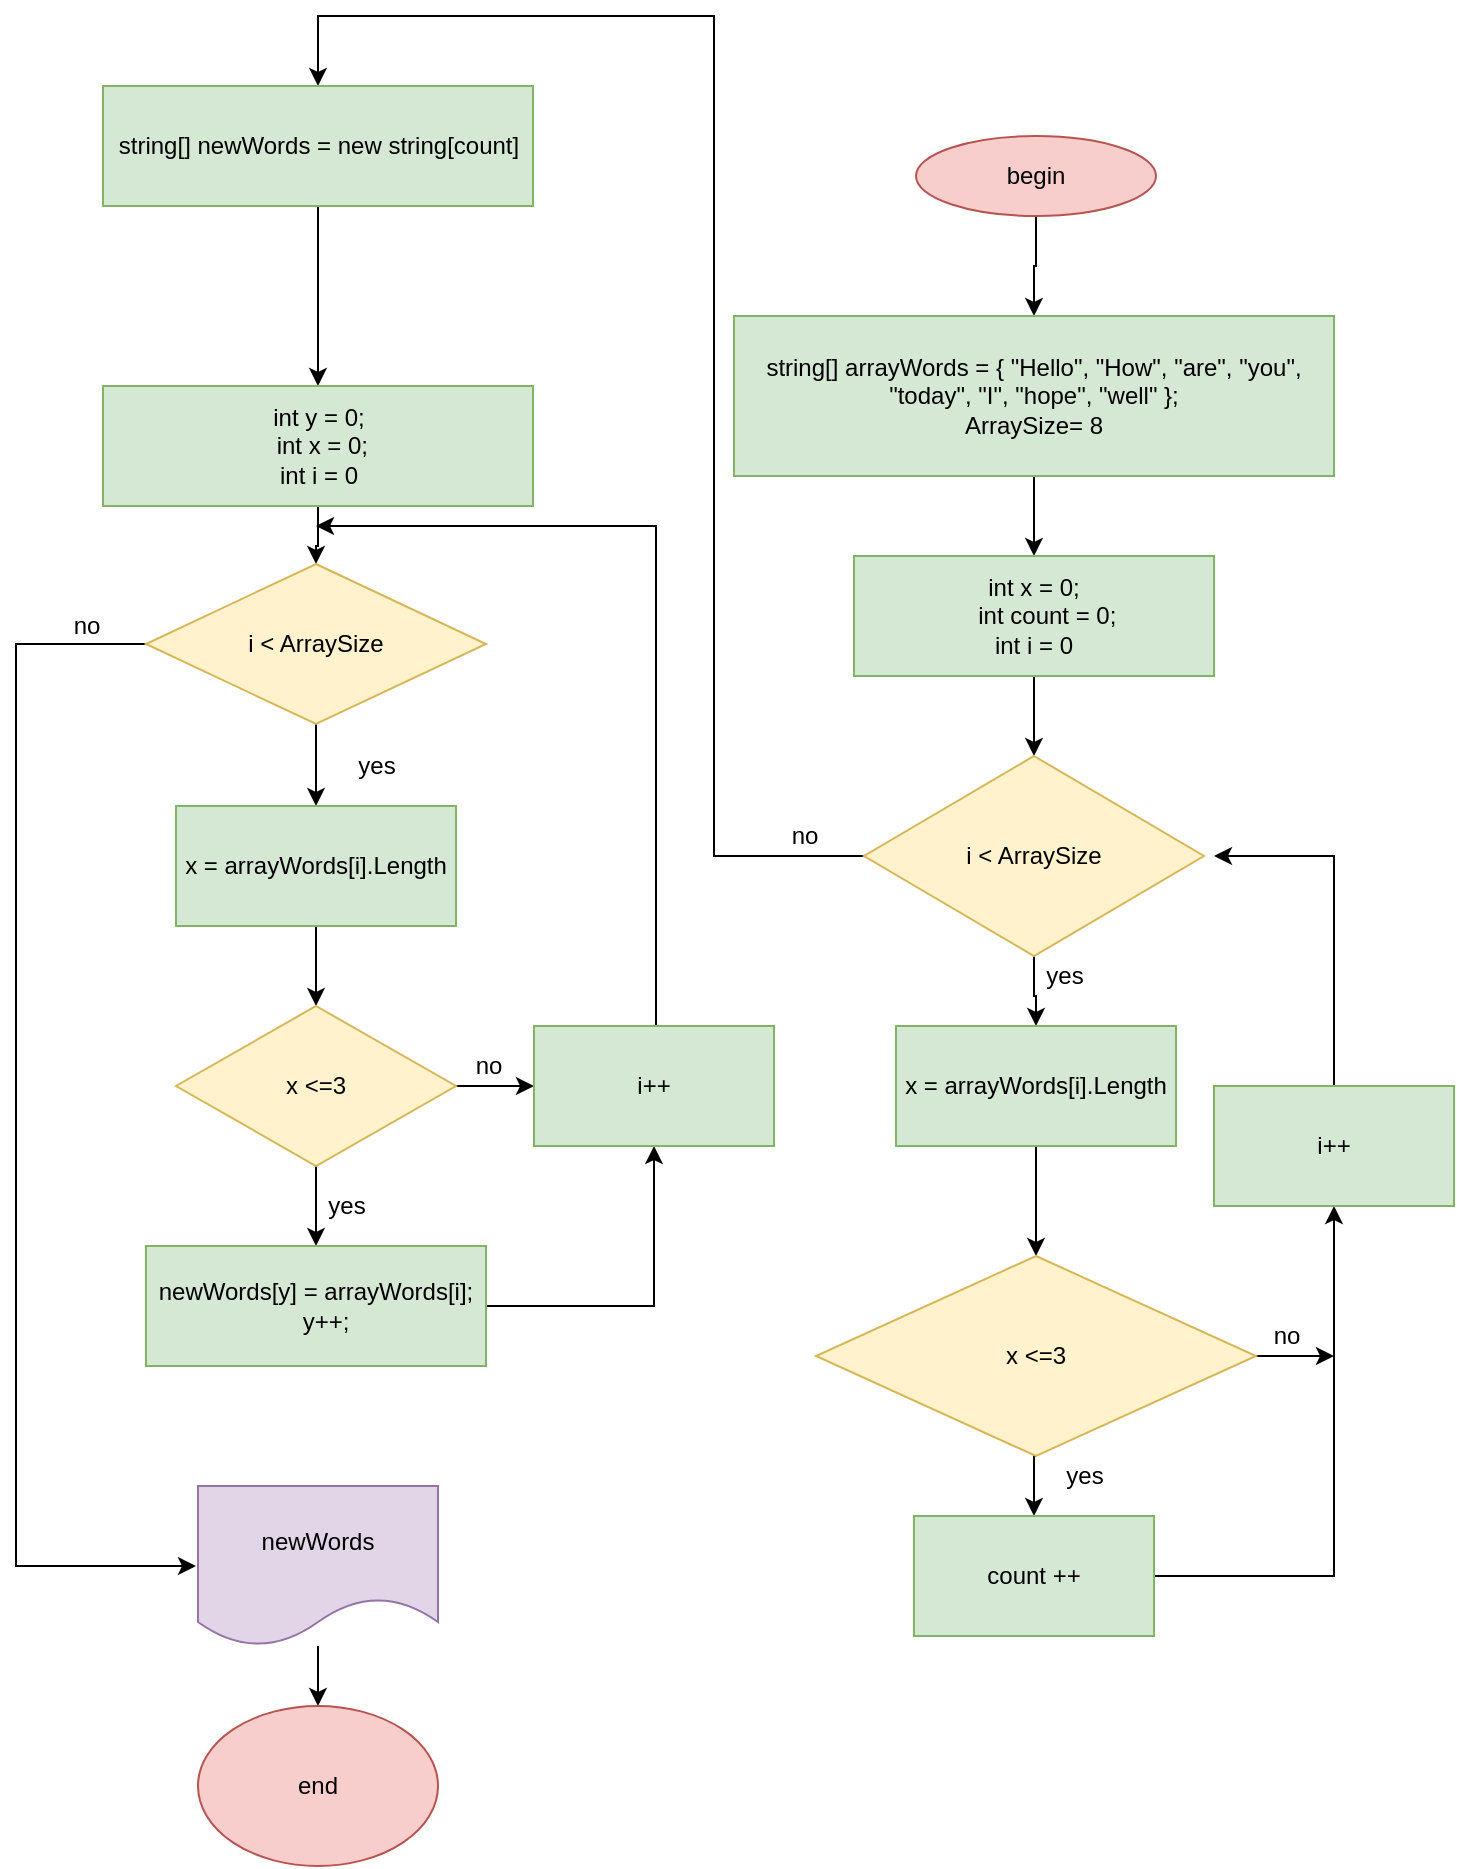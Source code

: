 <mxfile version="20.3.0" type="device"><diagram id="-9o-NHMgyl-8LT_6kGpU" name="Страница 1"><mxGraphModel dx="903" dy="1148" grid="1" gridSize="10" guides="1" tooltips="1" connect="1" arrows="1" fold="1" page="1" pageScale="1" pageWidth="827" pageHeight="1169" math="0" shadow="0"><root><mxCell id="0"/><mxCell id="1" parent="0"/><mxCell id="ILpLc4itt3JswoqLacfY-5" style="edgeStyle=orthogonalEdgeStyle;rounded=0;orthogonalLoop=1;jettySize=auto;html=1;entryX=0.5;entryY=0;entryDx=0;entryDy=0;" parent="1" source="ILpLc4itt3JswoqLacfY-1" target="ILpLc4itt3JswoqLacfY-4" edge="1"><mxGeometry relative="1" as="geometry"/></mxCell><mxCell id="ILpLc4itt3JswoqLacfY-1" value="begin" style="ellipse;whiteSpace=wrap;html=1;fillColor=#f8cecc;strokeColor=#b85450;" parent="1" vertex="1"><mxGeometry x="1291" y="110" width="120" height="40" as="geometry"/></mxCell><mxCell id="ILpLc4itt3JswoqLacfY-20" style="edgeStyle=orthogonalEdgeStyle;rounded=0;orthogonalLoop=1;jettySize=auto;html=1;" parent="1" source="ILpLc4itt3JswoqLacfY-4" target="ILpLc4itt3JswoqLacfY-6" edge="1"><mxGeometry relative="1" as="geometry"><mxPoint x="1350" y="280" as="targetPoint"/></mxGeometry></mxCell><mxCell id="ILpLc4itt3JswoqLacfY-4" value="string[] arrayWords = { &quot;Hello&quot;, &quot;How&quot;, &quot;are&quot;, &quot;you&quot;, &quot;today&quot;, &quot;I&quot;, &quot;hope&quot;, &quot;well&quot; };&lt;br&gt;ArraySize= 8" style="rounded=0;whiteSpace=wrap;html=1;fillColor=#d5e8d4;strokeColor=#82b366;" parent="1" vertex="1"><mxGeometry x="1200" y="200" width="300" height="80" as="geometry"/></mxCell><mxCell id="ILpLc4itt3JswoqLacfY-19" style="edgeStyle=orthogonalEdgeStyle;rounded=0;orthogonalLoop=1;jettySize=auto;html=1;exitX=0.5;exitY=1;exitDx=0;exitDy=0;entryX=0.5;entryY=0;entryDx=0;entryDy=0;" parent="1" source="ILpLc4itt3JswoqLacfY-6" target="ILpLc4itt3JswoqLacfY-7" edge="1"><mxGeometry relative="1" as="geometry"/></mxCell><mxCell id="ILpLc4itt3JswoqLacfY-6" value="&lt;div&gt;int x = 0;&lt;/div&gt;&lt;div&gt;&amp;nbsp; &amp;nbsp; int count = 0;&lt;/div&gt;&lt;div&gt;int i = 0&lt;/div&gt;" style="rounded=0;whiteSpace=wrap;html=1;fillColor=#d5e8d4;strokeColor=#82b366;" parent="1" vertex="1"><mxGeometry x="1260" y="320" width="180" height="60" as="geometry"/></mxCell><mxCell id="ILpLc4itt3JswoqLacfY-8" style="edgeStyle=orthogonalEdgeStyle;rounded=0;orthogonalLoop=1;jettySize=auto;html=1;entryX=0.5;entryY=0;entryDx=0;entryDy=0;" parent="1" source="ILpLc4itt3JswoqLacfY-7" target="ILpLc4itt3JswoqLacfY-9" edge="1"><mxGeometry relative="1" as="geometry"><mxPoint x="1135" y="560" as="targetPoint"/></mxGeometry></mxCell><mxCell id="ILpLc4itt3JswoqLacfY-21" style="edgeStyle=orthogonalEdgeStyle;rounded=0;orthogonalLoop=1;jettySize=auto;html=1;entryX=0.5;entryY=0;entryDx=0;entryDy=0;" parent="1" source="ILpLc4itt3JswoqLacfY-7" target="ILpLc4itt3JswoqLacfY-26" edge="1"><mxGeometry relative="1" as="geometry"><mxPoint x="960" y="940" as="targetPoint"/><Array as="points"><mxPoint x="1190" y="470"/><mxPoint x="1190" y="50"/><mxPoint x="992" y="50"/></Array></mxGeometry></mxCell><mxCell id="ILpLc4itt3JswoqLacfY-7" value="i &amp;lt; ArraySize" style="rhombus;whiteSpace=wrap;html=1;fillColor=#fff2cc;strokeColor=#d6b656;" parent="1" vertex="1"><mxGeometry x="1265" y="420" width="170" height="100" as="geometry"/></mxCell><mxCell id="ILpLc4itt3JswoqLacfY-12" style="edgeStyle=orthogonalEdgeStyle;rounded=0;orthogonalLoop=1;jettySize=auto;html=1;entryX=0.5;entryY=0;entryDx=0;entryDy=0;" parent="1" source="ILpLc4itt3JswoqLacfY-9" target="ILpLc4itt3JswoqLacfY-10" edge="1"><mxGeometry relative="1" as="geometry"/></mxCell><mxCell id="ILpLc4itt3JswoqLacfY-9" value="x = arrayWords[i].Length" style="rounded=0;whiteSpace=wrap;html=1;fillColor=#d5e8d4;strokeColor=#82b366;" parent="1" vertex="1"><mxGeometry x="1281" y="555" width="140" height="60" as="geometry"/></mxCell><mxCell id="ILpLc4itt3JswoqLacfY-13" style="edgeStyle=orthogonalEdgeStyle;rounded=0;orthogonalLoop=1;jettySize=auto;html=1;exitX=0.5;exitY=1;exitDx=0;exitDy=0;entryX=0.5;entryY=0;entryDx=0;entryDy=0;" parent="1" source="ILpLc4itt3JswoqLacfY-10" target="ILpLc4itt3JswoqLacfY-11" edge="1"><mxGeometry relative="1" as="geometry"/></mxCell><mxCell id="ILpLc4itt3JswoqLacfY-17" style="edgeStyle=orthogonalEdgeStyle;rounded=0;orthogonalLoop=1;jettySize=auto;html=1;" parent="1" source="ILpLc4itt3JswoqLacfY-10" edge="1"><mxGeometry relative="1" as="geometry"><mxPoint x="1500" y="720" as="targetPoint"/></mxGeometry></mxCell><mxCell id="ILpLc4itt3JswoqLacfY-10" value="x &amp;lt;=3" style="rhombus;whiteSpace=wrap;html=1;fillColor=#fff2cc;strokeColor=#d6b656;" parent="1" vertex="1"><mxGeometry x="1241" y="670" width="220" height="100" as="geometry"/></mxCell><mxCell id="ILpLc4itt3JswoqLacfY-16" style="edgeStyle=orthogonalEdgeStyle;rounded=0;orthogonalLoop=1;jettySize=auto;html=1;entryX=0.5;entryY=1;entryDx=0;entryDy=0;" parent="1" source="ILpLc4itt3JswoqLacfY-11" target="ILpLc4itt3JswoqLacfY-15" edge="1"><mxGeometry relative="1" as="geometry"/></mxCell><mxCell id="ILpLc4itt3JswoqLacfY-11" value="count ++&lt;br&gt;" style="rounded=0;whiteSpace=wrap;html=1;fillColor=#d5e8d4;strokeColor=#82b366;" parent="1" vertex="1"><mxGeometry x="1290" y="800" width="120" height="60" as="geometry"/></mxCell><mxCell id="ILpLc4itt3JswoqLacfY-18" style="edgeStyle=orthogonalEdgeStyle;rounded=0;orthogonalLoop=1;jettySize=auto;html=1;" parent="1" source="ILpLc4itt3JswoqLacfY-15" edge="1"><mxGeometry relative="1" as="geometry"><mxPoint x="1440" y="470" as="targetPoint"/><Array as="points"><mxPoint x="1500" y="470"/></Array></mxGeometry></mxCell><mxCell id="ILpLc4itt3JswoqLacfY-15" value="i++" style="rounded=0;whiteSpace=wrap;html=1;fillColor=#d5e8d4;strokeColor=#82b366;" parent="1" vertex="1"><mxGeometry x="1440" y="585" width="120" height="60" as="geometry"/></mxCell><mxCell id="ILpLc4itt3JswoqLacfY-22" value="yes" style="text;html=1;align=center;verticalAlign=middle;resizable=0;points=[];autosize=1;strokeColor=none;fillColor=none;" parent="1" vertex="1"><mxGeometry x="1350" y="520" width="30" height="20" as="geometry"/></mxCell><mxCell id="ILpLc4itt3JswoqLacfY-23" value="yes" style="text;html=1;align=center;verticalAlign=middle;resizable=0;points=[];autosize=1;strokeColor=none;fillColor=none;" parent="1" vertex="1"><mxGeometry x="1360" y="770" width="30" height="20" as="geometry"/></mxCell><mxCell id="ILpLc4itt3JswoqLacfY-24" value="no" style="text;html=1;align=center;verticalAlign=middle;resizable=0;points=[];autosize=1;strokeColor=none;fillColor=none;" parent="1" vertex="1"><mxGeometry x="1461" y="700" width="30" height="20" as="geometry"/></mxCell><mxCell id="ILpLc4itt3JswoqLacfY-25" value="no" style="text;html=1;align=center;verticalAlign=middle;resizable=0;points=[];autosize=1;strokeColor=none;fillColor=none;" parent="1" vertex="1"><mxGeometry x="1220" y="450" width="30" height="20" as="geometry"/></mxCell><mxCell id="ILpLc4itt3JswoqLacfY-28" value="" style="edgeStyle=orthogonalEdgeStyle;rounded=0;orthogonalLoop=1;jettySize=auto;html=1;" parent="1" source="ILpLc4itt3JswoqLacfY-26" target="ILpLc4itt3JswoqLacfY-27" edge="1"><mxGeometry relative="1" as="geometry"/></mxCell><mxCell id="ILpLc4itt3JswoqLacfY-26" value="string[] newWords = new string[count]" style="rounded=0;whiteSpace=wrap;html=1;fillColor=#d5e8d4;strokeColor=#82b366;" parent="1" vertex="1"><mxGeometry x="884.5" y="85" width="215" height="60" as="geometry"/></mxCell><mxCell id="ILpLc4itt3JswoqLacfY-30" style="edgeStyle=orthogonalEdgeStyle;rounded=0;orthogonalLoop=1;jettySize=auto;html=1;entryX=0.5;entryY=0;entryDx=0;entryDy=0;" parent="1" source="ILpLc4itt3JswoqLacfY-27" target="ILpLc4itt3JswoqLacfY-29" edge="1"><mxGeometry relative="1" as="geometry"/></mxCell><mxCell id="ILpLc4itt3JswoqLacfY-27" value="&lt;div&gt;int y = 0;&lt;/div&gt;&lt;div&gt;&amp;nbsp;int x = 0;&lt;/div&gt;&lt;div&gt;&lt;span style=&quot;background-color: initial;&quot;&gt;int i = 0&lt;/span&gt;&lt;/div&gt;" style="rounded=0;whiteSpace=wrap;html=1;fillColor=#d5e8d4;strokeColor=#82b366;" parent="1" vertex="1"><mxGeometry x="884.5" y="235" width="215" height="60" as="geometry"/></mxCell><mxCell id="ILpLc4itt3JswoqLacfY-32" style="edgeStyle=orthogonalEdgeStyle;rounded=0;orthogonalLoop=1;jettySize=auto;html=1;entryX=0.5;entryY=0;entryDx=0;entryDy=0;" parent="1" source="ILpLc4itt3JswoqLacfY-29" target="ILpLc4itt3JswoqLacfY-31" edge="1"><mxGeometry relative="1" as="geometry"/></mxCell><mxCell id="ILpLc4itt3JswoqLacfY-42" style="edgeStyle=orthogonalEdgeStyle;rounded=0;orthogonalLoop=1;jettySize=auto;html=1;exitX=0;exitY=0.5;exitDx=0;exitDy=0;" parent="1" source="ILpLc4itt3JswoqLacfY-29" edge="1"><mxGeometry relative="1" as="geometry"><mxPoint x="931" y="825" as="targetPoint"/><Array as="points"><mxPoint x="841" y="364"/><mxPoint x="841" y="825"/></Array></mxGeometry></mxCell><mxCell id="ILpLc4itt3JswoqLacfY-29" value="&lt;span style=&quot;&quot;&gt;i &amp;lt; ArraySize&lt;/span&gt;" style="rhombus;whiteSpace=wrap;html=1;fillColor=#fff2cc;strokeColor=#d6b656;" parent="1" vertex="1"><mxGeometry x="906" y="324" width="170" height="80" as="geometry"/></mxCell><mxCell id="ILpLc4itt3JswoqLacfY-33" style="edgeStyle=orthogonalEdgeStyle;rounded=0;orthogonalLoop=1;jettySize=auto;html=1;" parent="1" source="ILpLc4itt3JswoqLacfY-31" edge="1"><mxGeometry relative="1" as="geometry"><mxPoint x="991" y="545" as="targetPoint"/></mxGeometry></mxCell><mxCell id="ILpLc4itt3JswoqLacfY-31" value="x = arrayWords[i].Length" style="rounded=0;whiteSpace=wrap;html=1;fillColor=#d5e8d4;strokeColor=#82b366;" parent="1" vertex="1"><mxGeometry x="921" y="445" width="140" height="60" as="geometry"/></mxCell><mxCell id="ILpLc4itt3JswoqLacfY-35" style="edgeStyle=orthogonalEdgeStyle;rounded=0;orthogonalLoop=1;jettySize=auto;html=1;" parent="1" source="ILpLc4itt3JswoqLacfY-34" edge="1"><mxGeometry relative="1" as="geometry"><mxPoint x="991" y="665" as="targetPoint"/></mxGeometry></mxCell><mxCell id="ILpLc4itt3JswoqLacfY-38" style="edgeStyle=orthogonalEdgeStyle;rounded=0;orthogonalLoop=1;jettySize=auto;html=1;" parent="1" source="ILpLc4itt3JswoqLacfY-34" target="ILpLc4itt3JswoqLacfY-37" edge="1"><mxGeometry relative="1" as="geometry"/></mxCell><mxCell id="ILpLc4itt3JswoqLacfY-34" value="&lt;span style=&quot;&quot;&gt;x &amp;lt;=3&lt;/span&gt;" style="rhombus;whiteSpace=wrap;html=1;fillColor=#fff2cc;strokeColor=#d6b656;" parent="1" vertex="1"><mxGeometry x="921" y="545" width="140" height="80" as="geometry"/></mxCell><mxCell id="ILpLc4itt3JswoqLacfY-39" style="edgeStyle=orthogonalEdgeStyle;rounded=0;orthogonalLoop=1;jettySize=auto;html=1;entryX=0.5;entryY=1;entryDx=0;entryDy=0;" parent="1" source="ILpLc4itt3JswoqLacfY-36" target="ILpLc4itt3JswoqLacfY-37" edge="1"><mxGeometry relative="1" as="geometry"/></mxCell><mxCell id="ILpLc4itt3JswoqLacfY-36" value="&lt;div&gt;newWords[y] = arrayWords[i];&lt;/div&gt;&lt;div&gt;&amp;nbsp; &amp;nbsp;y++;&lt;/div&gt;" style="rounded=0;whiteSpace=wrap;html=1;fillColor=#d5e8d4;strokeColor=#82b366;" parent="1" vertex="1"><mxGeometry x="906" y="665" width="170" height="60" as="geometry"/></mxCell><mxCell id="ILpLc4itt3JswoqLacfY-40" style="edgeStyle=orthogonalEdgeStyle;rounded=0;orthogonalLoop=1;jettySize=auto;html=1;" parent="1" source="ILpLc4itt3JswoqLacfY-37" edge="1"><mxGeometry relative="1" as="geometry"><mxPoint x="991" y="305" as="targetPoint"/><Array as="points"><mxPoint x="1161" y="305"/></Array></mxGeometry></mxCell><mxCell id="ILpLc4itt3JswoqLacfY-37" value="i++" style="rounded=0;whiteSpace=wrap;html=1;fillColor=#d5e8d4;strokeColor=#82b366;" parent="1" vertex="1"><mxGeometry x="1100" y="555" width="120" height="60" as="geometry"/></mxCell><mxCell id="ILpLc4itt3JswoqLacfY-44" style="edgeStyle=orthogonalEdgeStyle;rounded=0;orthogonalLoop=1;jettySize=auto;html=1;" parent="1" source="ILpLc4itt3JswoqLacfY-41" target="ILpLc4itt3JswoqLacfY-43" edge="1"><mxGeometry relative="1" as="geometry"/></mxCell><mxCell id="ILpLc4itt3JswoqLacfY-41" value="newWords" style="shape=document;whiteSpace=wrap;html=1;boundedLbl=1;fillColor=#e1d5e7;strokeColor=#9673a6;" parent="1" vertex="1"><mxGeometry x="932" y="785" width="120" height="80" as="geometry"/></mxCell><mxCell id="ILpLc4itt3JswoqLacfY-43" value="end" style="ellipse;whiteSpace=wrap;html=1;fillColor=#f8cecc;strokeColor=#b85450;" parent="1" vertex="1"><mxGeometry x="932" y="895" width="120" height="80" as="geometry"/></mxCell><mxCell id="ILpLc4itt3JswoqLacfY-45" value="yes" style="text;html=1;align=center;verticalAlign=middle;resizable=0;points=[];autosize=1;strokeColor=none;fillColor=none;" parent="1" vertex="1"><mxGeometry x="1006" y="415" width="30" height="20" as="geometry"/></mxCell><mxCell id="ILpLc4itt3JswoqLacfY-46" value="yes" style="text;html=1;align=center;verticalAlign=middle;resizable=0;points=[];autosize=1;strokeColor=none;fillColor=none;" parent="1" vertex="1"><mxGeometry x="991" y="635" width="30" height="20" as="geometry"/></mxCell><mxCell id="ILpLc4itt3JswoqLacfY-47" value="no" style="text;html=1;align=center;verticalAlign=middle;resizable=0;points=[];autosize=1;strokeColor=none;fillColor=none;" parent="1" vertex="1"><mxGeometry x="861" y="345" width="30" height="20" as="geometry"/></mxCell><mxCell id="ILpLc4itt3JswoqLacfY-48" value="no" style="text;html=1;align=center;verticalAlign=middle;resizable=0;points=[];autosize=1;strokeColor=none;fillColor=none;" parent="1" vertex="1"><mxGeometry x="1062" y="565" width="30" height="20" as="geometry"/></mxCell></root></mxGraphModel></diagram></mxfile>